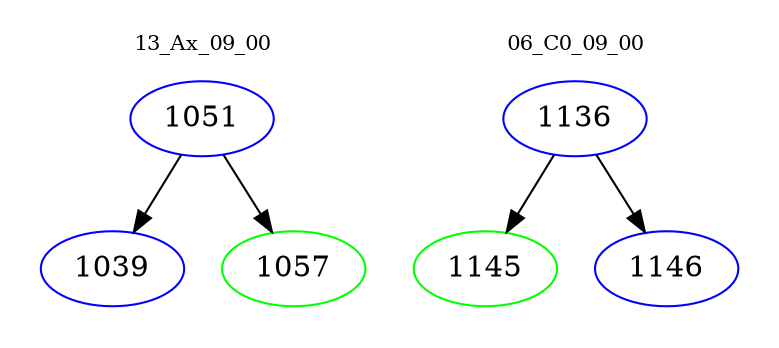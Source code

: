 digraph{
subgraph cluster_0 {
color = white
label = "13_Ax_09_00";
fontsize=10;
T0_1051 [label="1051", color="blue"]
T0_1051 -> T0_1039 [color="black"]
T0_1039 [label="1039", color="blue"]
T0_1051 -> T0_1057 [color="black"]
T0_1057 [label="1057", color="green"]
}
subgraph cluster_1 {
color = white
label = "06_C0_09_00";
fontsize=10;
T1_1136 [label="1136", color="blue"]
T1_1136 -> T1_1145 [color="black"]
T1_1145 [label="1145", color="green"]
T1_1136 -> T1_1146 [color="black"]
T1_1146 [label="1146", color="blue"]
}
}
